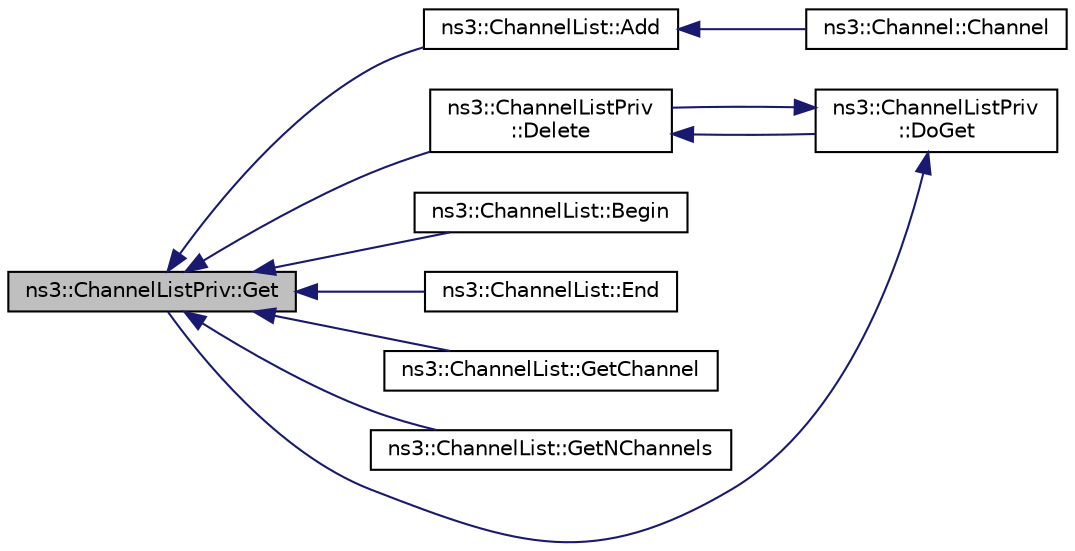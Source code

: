 digraph "ns3::ChannelListPriv::Get"
{
  edge [fontname="Helvetica",fontsize="10",labelfontname="Helvetica",labelfontsize="10"];
  node [fontname="Helvetica",fontsize="10",shape=record];
  rankdir="LR";
  Node1 [label="ns3::ChannelListPriv::Get",height=0.2,width=0.4,color="black", fillcolor="grey75", style="filled", fontcolor="black"];
  Node1 -> Node2 [dir="back",color="midnightblue",fontsize="10",style="solid"];
  Node2 [label="ns3::ChannelListPriv\l::Delete",height=0.2,width=0.4,color="black", fillcolor="white", style="filled",URL="$da/d17/classns3_1_1ChannelListPriv.html#abf75496312beaf8b6377298039ca4289",tooltip="Delete the channel list object. "];
  Node2 -> Node3 [dir="back",color="midnightblue",fontsize="10",style="solid"];
  Node3 [label="ns3::ChannelListPriv\l::DoGet",height=0.2,width=0.4,color="black", fillcolor="white", style="filled",URL="$da/d17/classns3_1_1ChannelListPriv.html#a6d9402b5e600c291fd63d5c03122406e",tooltip="Get the channel list object. "];
  Node3 -> Node1 [dir="back",color="midnightblue",fontsize="10",style="solid"];
  Node3 -> Node2 [dir="back",color="midnightblue",fontsize="10",style="solid"];
  Node1 -> Node4 [dir="back",color="midnightblue",fontsize="10",style="solid"];
  Node4 [label="ns3::ChannelList::Add",height=0.2,width=0.4,color="black", fillcolor="white", style="filled",URL="$d6/db4/classns3_1_1ChannelList.html#a30bd29e7ecc159bc3a615402726e72ed"];
  Node4 -> Node5 [dir="back",color="midnightblue",fontsize="10",style="solid"];
  Node5 [label="ns3::Channel::Channel",height=0.2,width=0.4,color="black", fillcolor="white", style="filled",URL="$d4/d67/classns3_1_1Channel.html#a52285184d570dde461e3a03529f96bdc"];
  Node1 -> Node6 [dir="back",color="midnightblue",fontsize="10",style="solid"];
  Node6 [label="ns3::ChannelList::Begin",height=0.2,width=0.4,color="black", fillcolor="white", style="filled",URL="$d6/db4/classns3_1_1ChannelList.html#a0fd6970028d46e4b7259763411f761b4"];
  Node1 -> Node7 [dir="back",color="midnightblue",fontsize="10",style="solid"];
  Node7 [label="ns3::ChannelList::End",height=0.2,width=0.4,color="black", fillcolor="white", style="filled",URL="$d6/db4/classns3_1_1ChannelList.html#a2d999ce2d7a01e5c1470c852630e3cee"];
  Node1 -> Node8 [dir="back",color="midnightblue",fontsize="10",style="solid"];
  Node8 [label="ns3::ChannelList::GetChannel",height=0.2,width=0.4,color="black", fillcolor="white", style="filled",URL="$d6/db4/classns3_1_1ChannelList.html#a1c66c473f6e9d2fd15d9b21c6ab6e371"];
  Node1 -> Node9 [dir="back",color="midnightblue",fontsize="10",style="solid"];
  Node9 [label="ns3::ChannelList::GetNChannels",height=0.2,width=0.4,color="black", fillcolor="white", style="filled",URL="$d6/db4/classns3_1_1ChannelList.html#aa37022f9f0ae5ca784f6fc43a6fdbc49"];
}
